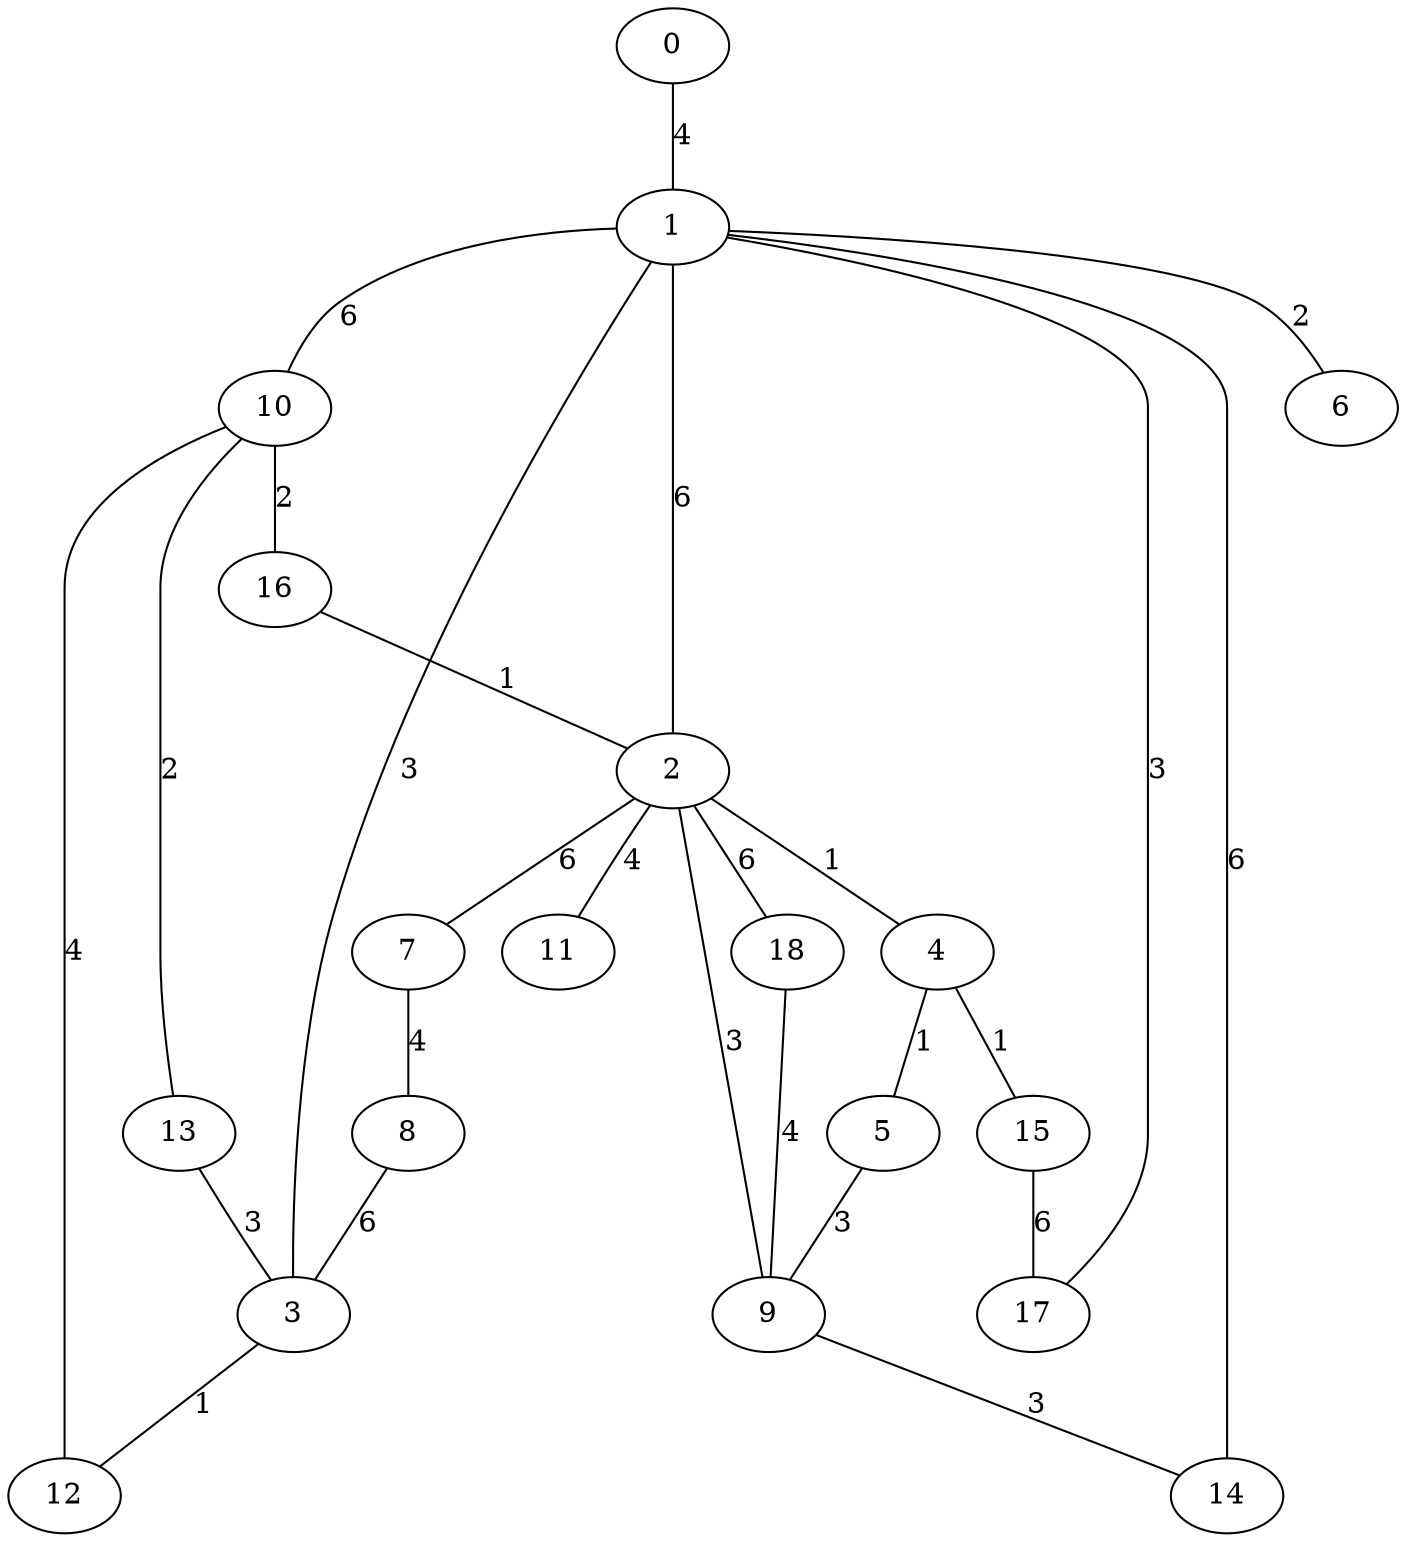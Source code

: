 graph g {
  0 [ habit = 4, size = 305, x = 1, y = 6 ]
  1 [ habit = 9, size = 68, x = 4, y = 6 ]
  2 [ habit = 5, size = 320, x = 7, y = 4 ]
  3 [ habit = 9, size = 400, x = 5, y = 9 ]
  4 [ habit = 8, size = 301, x = 6, y = 2 ]
  5 [ base = 2, habit = 9, size = 275, x = 8, y = 1 ]
  6 [ habit = 11, size = 462, x = 2, y = 7 ]
  7 [ habit = 10, size = 221, x = 10, y = 6 ]
  8 [ habit = 3, size = 366, x = 9, y = 9 ]
  9 [ habit = 10, size = 200, x = 8, y = 3 ]
  10 [ habit = 5, size = 218, x = 6, y = 8 ]
  11 [ habit = 11, size = 343, x = 5, y = 3 ]
  12 [ base = 1, habit = 1, size = 463, x = 6, y = 10 ]
  13 [ habit = 5, size = 230, x = 4, y = 10 ]
  14 [ habit = 7, size = 152, x = 5, y = 4 ]
  15 [ habit = 9, size = 345, x = 4, y = 1 ]
  16 [ habit = 1, size = 403, x = 7, y = 6 ]
  17 [ habit = 1, size = 259, x = 2, y = 4 ]
  18 [ habit = 9, size = 382, x = 10, y = 4 ]

  0 -- 1 [ label = 4, weight = 4 ]
  1 -- 17 [ label = 3, weight = 3 ]
  1 -- 2 [ label = 6, weight = 6 ]
  1 -- 3 [ label = 3, weight = 3 ]
  1 -- 6 [ label = 2, weight = 2 ]
  1 -- 10 [ label = 6, weight = 6 ]
  2 -- 11 [ label = 4, weight = 4 ]
  2 -- 9 [ label = 3, weight = 3 ]
  2 -- 7 [ label = 6, weight = 6 ]
  2 -- 4 [ label = 1, weight = 1 ]
  2 -- 18 [ label = 6, weight = 6 ]
  3 -- 12 [ label = 1, weight = 1 ]
  4 -- 5 [ label = 1, weight = 1 ]
  4 -- 15 [ label = 1, weight = 1 ]
  5 -- 9 [ label = 3, weight = 3 ]
  7 -- 8 [ label = 4, weight = 4 ]
  8 -- 3 [ label = 6, weight = 6 ]
  9 -- 14 [ label = 3, weight = 3 ]
  10 -- 12 [ label = 4, weight = 4 ]
  10 -- 13 [ label = 2, weight = 2 ]
  10 -- 16 [ label = 2, weight = 2 ]
  13 -- 3 [ label = 3, weight = 3 ]
  14 -- 1 [ label = 6, weight = 6 ]
  15 -- 17 [ label = 6, weight = 6 ]
  16 -- 2 [ label = 1, weight = 1 ]
  18 -- 9 [ label = 4, weight = 4 ]
}
